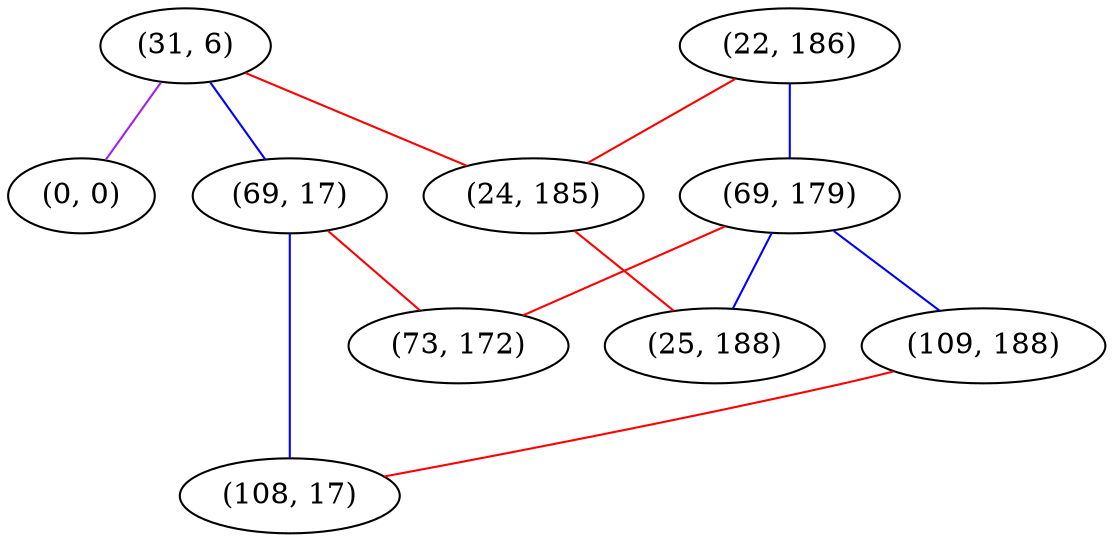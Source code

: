 graph "" {
"(31, 6)";
"(0, 0)";
"(69, 17)";
"(22, 186)";
"(69, 179)";
"(24, 185)";
"(109, 188)";
"(108, 17)";
"(25, 188)";
"(73, 172)";
"(31, 6)" -- "(24, 185)"  [color=red, key=0, weight=1];
"(31, 6)" -- "(69, 17)"  [color=blue, key=0, weight=3];
"(31, 6)" -- "(0, 0)"  [color=purple, key=0, weight=4];
"(69, 17)" -- "(108, 17)"  [color=blue, key=0, weight=3];
"(69, 17)" -- "(73, 172)"  [color=red, key=0, weight=1];
"(22, 186)" -- "(24, 185)"  [color=red, key=0, weight=1];
"(22, 186)" -- "(69, 179)"  [color=blue, key=0, weight=3];
"(69, 179)" -- "(109, 188)"  [color=blue, key=0, weight=3];
"(69, 179)" -- "(25, 188)"  [color=blue, key=0, weight=3];
"(69, 179)" -- "(73, 172)"  [color=red, key=0, weight=1];
"(24, 185)" -- "(25, 188)"  [color=red, key=0, weight=1];
"(109, 188)" -- "(108, 17)"  [color=red, key=0, weight=1];
}
